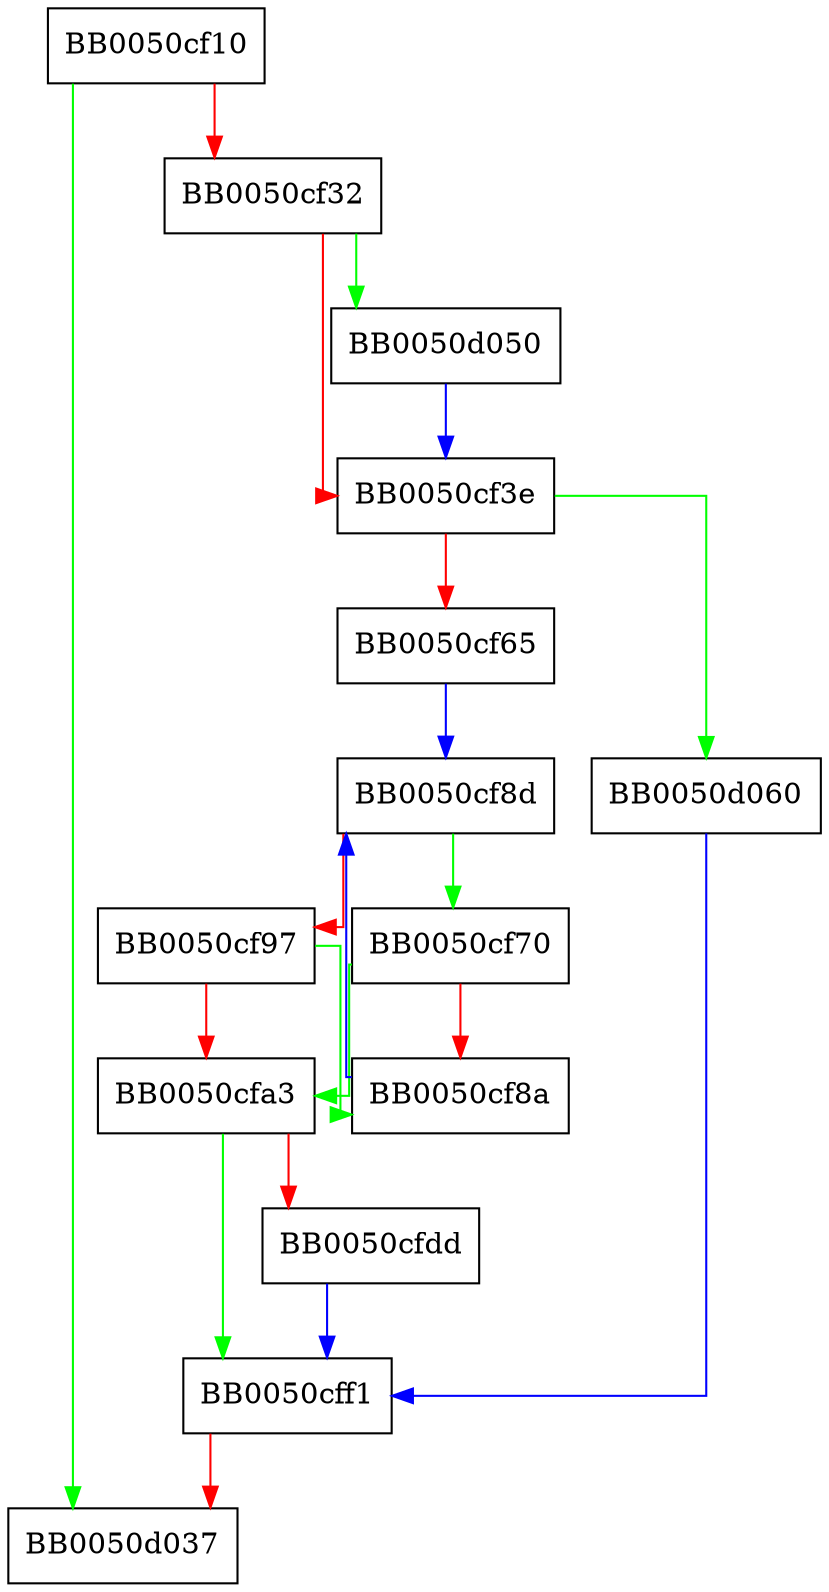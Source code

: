 digraph ossl_ackm_on_pkt_space_discarded {
  node [shape="box"];
  graph [splines=ortho];
  BB0050cf10 -> BB0050d037 [color="green"];
  BB0050cf10 -> BB0050cf32 [color="red"];
  BB0050cf32 -> BB0050d050 [color="green"];
  BB0050cf32 -> BB0050cf3e [color="red"];
  BB0050cf3e -> BB0050d060 [color="green"];
  BB0050cf3e -> BB0050cf65 [color="red"];
  BB0050cf65 -> BB0050cf8d [color="blue"];
  BB0050cf70 -> BB0050cfa3 [color="green"];
  BB0050cf70 -> BB0050cf8a [color="red"];
  BB0050cf8a -> BB0050cf8d [color="blue"];
  BB0050cf8d -> BB0050cf70 [color="green"];
  BB0050cf8d -> BB0050cf97 [color="red"];
  BB0050cf97 -> BB0050cf8a [color="green"];
  BB0050cf97 -> BB0050cfa3 [color="red"];
  BB0050cfa3 -> BB0050cff1 [color="green"];
  BB0050cfa3 -> BB0050cfdd [color="red"];
  BB0050cfdd -> BB0050cff1 [color="blue"];
  BB0050cff1 -> BB0050d037 [color="red"];
  BB0050d050 -> BB0050cf3e [color="blue"];
  BB0050d060 -> BB0050cff1 [color="blue"];
}